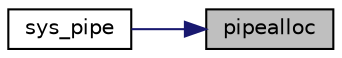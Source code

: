 digraph "pipealloc"
{
 // LATEX_PDF_SIZE
  edge [fontname="Helvetica",fontsize="10",labelfontname="Helvetica",labelfontsize="10"];
  node [fontname="Helvetica",fontsize="10",shape=record];
  rankdir="RL";
  Node1 [label="pipealloc",height=0.2,width=0.4,color="black", fillcolor="grey75", style="filled", fontcolor="black",tooltip=" "];
  Node1 -> Node2 [dir="back",color="midnightblue",fontsize="10",style="solid",fontname="Helvetica"];
  Node2 [label="sys_pipe",height=0.2,width=0.4,color="black", fillcolor="white", style="filled",URL="$db/dd8/syscall_8c.html#a9a70db941def46ec25939e6c2d30e399",tooltip=" "];
}
